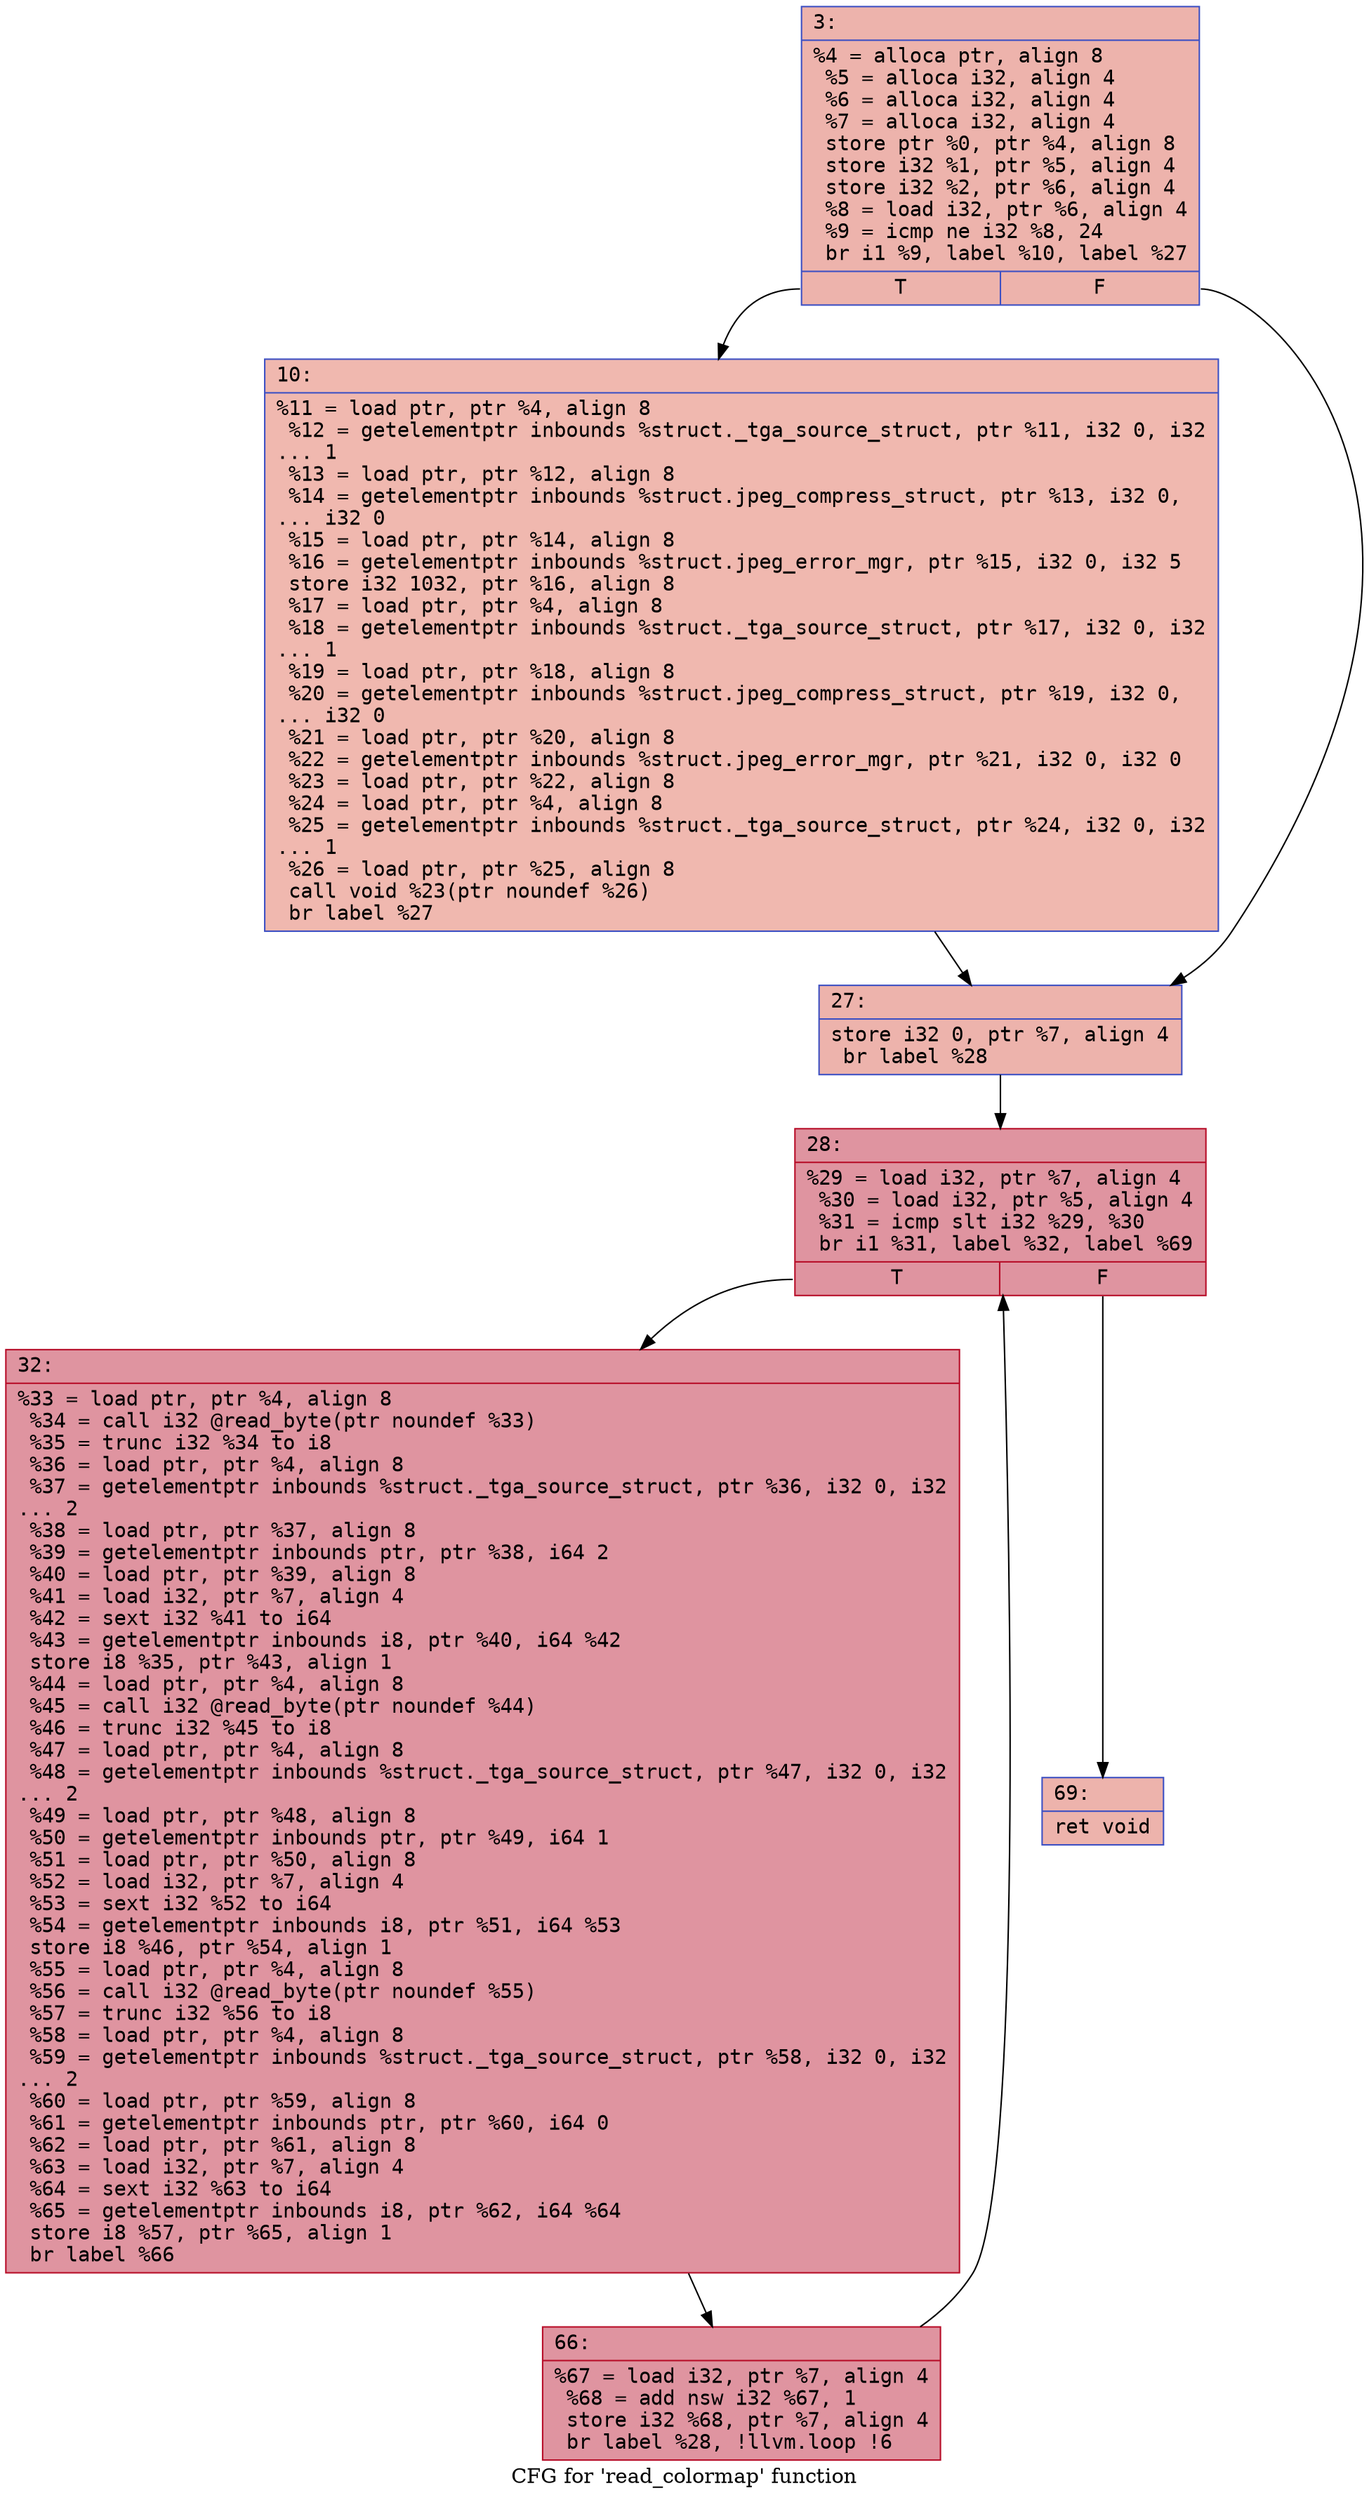 digraph "CFG for 'read_colormap' function" {
	label="CFG for 'read_colormap' function";

	Node0x60000143c190 [shape=record,color="#3d50c3ff", style=filled, fillcolor="#d6524470" fontname="Courier",label="{3:\l|  %4 = alloca ptr, align 8\l  %5 = alloca i32, align 4\l  %6 = alloca i32, align 4\l  %7 = alloca i32, align 4\l  store ptr %0, ptr %4, align 8\l  store i32 %1, ptr %5, align 4\l  store i32 %2, ptr %6, align 4\l  %8 = load i32, ptr %6, align 4\l  %9 = icmp ne i32 %8, 24\l  br i1 %9, label %10, label %27\l|{<s0>T|<s1>F}}"];
	Node0x60000143c190:s0 -> Node0x60000143c1e0[tooltip="3 -> 10\nProbability 50.00%" ];
	Node0x60000143c190:s1 -> Node0x60000143c230[tooltip="3 -> 27\nProbability 50.00%" ];
	Node0x60000143c1e0 [shape=record,color="#3d50c3ff", style=filled, fillcolor="#dc5d4a70" fontname="Courier",label="{10:\l|  %11 = load ptr, ptr %4, align 8\l  %12 = getelementptr inbounds %struct._tga_source_struct, ptr %11, i32 0, i32\l... 1\l  %13 = load ptr, ptr %12, align 8\l  %14 = getelementptr inbounds %struct.jpeg_compress_struct, ptr %13, i32 0,\l... i32 0\l  %15 = load ptr, ptr %14, align 8\l  %16 = getelementptr inbounds %struct.jpeg_error_mgr, ptr %15, i32 0, i32 5\l  store i32 1032, ptr %16, align 8\l  %17 = load ptr, ptr %4, align 8\l  %18 = getelementptr inbounds %struct._tga_source_struct, ptr %17, i32 0, i32\l... 1\l  %19 = load ptr, ptr %18, align 8\l  %20 = getelementptr inbounds %struct.jpeg_compress_struct, ptr %19, i32 0,\l... i32 0\l  %21 = load ptr, ptr %20, align 8\l  %22 = getelementptr inbounds %struct.jpeg_error_mgr, ptr %21, i32 0, i32 0\l  %23 = load ptr, ptr %22, align 8\l  %24 = load ptr, ptr %4, align 8\l  %25 = getelementptr inbounds %struct._tga_source_struct, ptr %24, i32 0, i32\l... 1\l  %26 = load ptr, ptr %25, align 8\l  call void %23(ptr noundef %26)\l  br label %27\l}"];
	Node0x60000143c1e0 -> Node0x60000143c230[tooltip="10 -> 27\nProbability 100.00%" ];
	Node0x60000143c230 [shape=record,color="#3d50c3ff", style=filled, fillcolor="#d6524470" fontname="Courier",label="{27:\l|  store i32 0, ptr %7, align 4\l  br label %28\l}"];
	Node0x60000143c230 -> Node0x60000143c280[tooltip="27 -> 28\nProbability 100.00%" ];
	Node0x60000143c280 [shape=record,color="#b70d28ff", style=filled, fillcolor="#b70d2870" fontname="Courier",label="{28:\l|  %29 = load i32, ptr %7, align 4\l  %30 = load i32, ptr %5, align 4\l  %31 = icmp slt i32 %29, %30\l  br i1 %31, label %32, label %69\l|{<s0>T|<s1>F}}"];
	Node0x60000143c280:s0 -> Node0x60000143c2d0[tooltip="28 -> 32\nProbability 96.88%" ];
	Node0x60000143c280:s1 -> Node0x60000143c370[tooltip="28 -> 69\nProbability 3.12%" ];
	Node0x60000143c2d0 [shape=record,color="#b70d28ff", style=filled, fillcolor="#b70d2870" fontname="Courier",label="{32:\l|  %33 = load ptr, ptr %4, align 8\l  %34 = call i32 @read_byte(ptr noundef %33)\l  %35 = trunc i32 %34 to i8\l  %36 = load ptr, ptr %4, align 8\l  %37 = getelementptr inbounds %struct._tga_source_struct, ptr %36, i32 0, i32\l... 2\l  %38 = load ptr, ptr %37, align 8\l  %39 = getelementptr inbounds ptr, ptr %38, i64 2\l  %40 = load ptr, ptr %39, align 8\l  %41 = load i32, ptr %7, align 4\l  %42 = sext i32 %41 to i64\l  %43 = getelementptr inbounds i8, ptr %40, i64 %42\l  store i8 %35, ptr %43, align 1\l  %44 = load ptr, ptr %4, align 8\l  %45 = call i32 @read_byte(ptr noundef %44)\l  %46 = trunc i32 %45 to i8\l  %47 = load ptr, ptr %4, align 8\l  %48 = getelementptr inbounds %struct._tga_source_struct, ptr %47, i32 0, i32\l... 2\l  %49 = load ptr, ptr %48, align 8\l  %50 = getelementptr inbounds ptr, ptr %49, i64 1\l  %51 = load ptr, ptr %50, align 8\l  %52 = load i32, ptr %7, align 4\l  %53 = sext i32 %52 to i64\l  %54 = getelementptr inbounds i8, ptr %51, i64 %53\l  store i8 %46, ptr %54, align 1\l  %55 = load ptr, ptr %4, align 8\l  %56 = call i32 @read_byte(ptr noundef %55)\l  %57 = trunc i32 %56 to i8\l  %58 = load ptr, ptr %4, align 8\l  %59 = getelementptr inbounds %struct._tga_source_struct, ptr %58, i32 0, i32\l... 2\l  %60 = load ptr, ptr %59, align 8\l  %61 = getelementptr inbounds ptr, ptr %60, i64 0\l  %62 = load ptr, ptr %61, align 8\l  %63 = load i32, ptr %7, align 4\l  %64 = sext i32 %63 to i64\l  %65 = getelementptr inbounds i8, ptr %62, i64 %64\l  store i8 %57, ptr %65, align 1\l  br label %66\l}"];
	Node0x60000143c2d0 -> Node0x60000143c320[tooltip="32 -> 66\nProbability 100.00%" ];
	Node0x60000143c320 [shape=record,color="#b70d28ff", style=filled, fillcolor="#b70d2870" fontname="Courier",label="{66:\l|  %67 = load i32, ptr %7, align 4\l  %68 = add nsw i32 %67, 1\l  store i32 %68, ptr %7, align 4\l  br label %28, !llvm.loop !6\l}"];
	Node0x60000143c320 -> Node0x60000143c280[tooltip="66 -> 28\nProbability 100.00%" ];
	Node0x60000143c370 [shape=record,color="#3d50c3ff", style=filled, fillcolor="#d6524470" fontname="Courier",label="{69:\l|  ret void\l}"];
}
